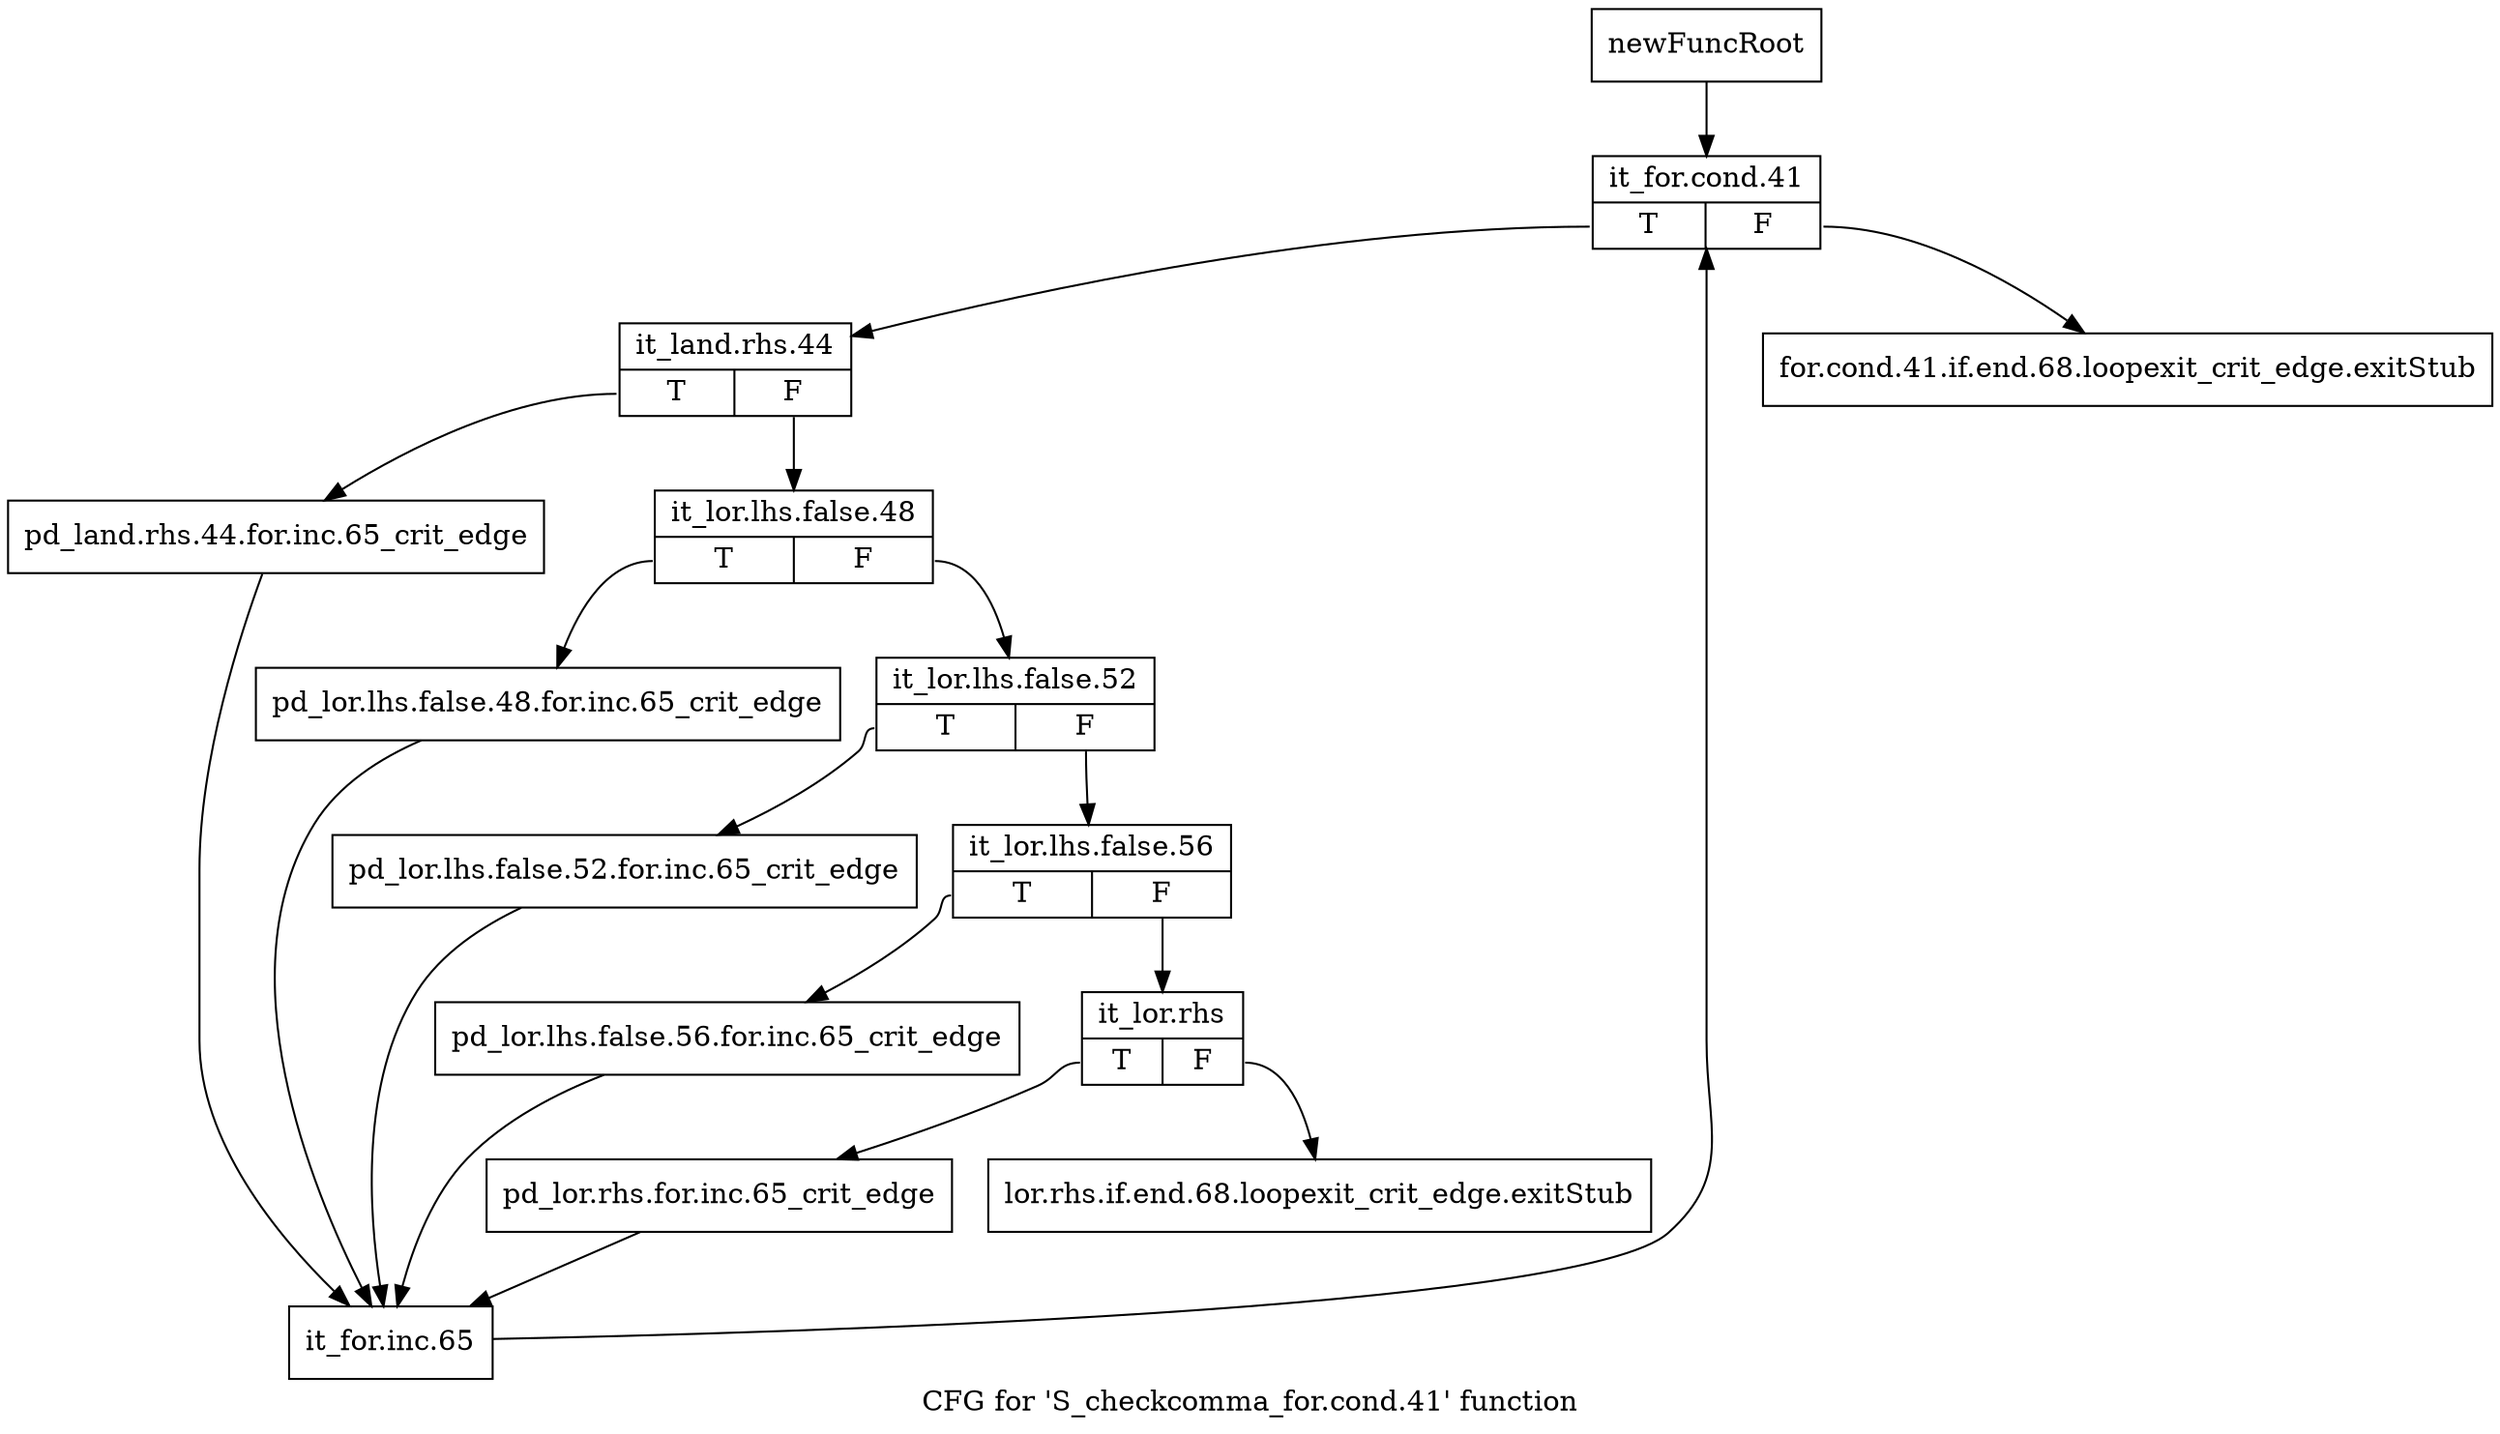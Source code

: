 digraph "CFG for 'S_checkcomma_for.cond.41' function" {
	label="CFG for 'S_checkcomma_for.cond.41' function";

	Node0x57ab300 [shape=record,label="{newFuncRoot}"];
	Node0x57ab300 -> Node0x57ab3f0;
	Node0x57ab350 [shape=record,label="{for.cond.41.if.end.68.loopexit_crit_edge.exitStub}"];
	Node0x57ab3a0 [shape=record,label="{lor.rhs.if.end.68.loopexit_crit_edge.exitStub}"];
	Node0x57ab3f0 [shape=record,label="{it_for.cond.41|{<s0>T|<s1>F}}"];
	Node0x57ab3f0:s0 -> Node0x57ab440;
	Node0x57ab3f0:s1 -> Node0x57ab350;
	Node0x57ab440 [shape=record,label="{it_land.rhs.44|{<s0>T|<s1>F}}"];
	Node0x57ab440:s0 -> Node0x57ab710;
	Node0x57ab440:s1 -> Node0x57ab490;
	Node0x57ab490 [shape=record,label="{it_lor.lhs.false.48|{<s0>T|<s1>F}}"];
	Node0x57ab490:s0 -> Node0x57ab6c0;
	Node0x57ab490:s1 -> Node0x57ab4e0;
	Node0x57ab4e0 [shape=record,label="{it_lor.lhs.false.52|{<s0>T|<s1>F}}"];
	Node0x57ab4e0:s0 -> Node0x57ab670;
	Node0x57ab4e0:s1 -> Node0x57ab530;
	Node0x57ab530 [shape=record,label="{it_lor.lhs.false.56|{<s0>T|<s1>F}}"];
	Node0x57ab530:s0 -> Node0x57ab620;
	Node0x57ab530:s1 -> Node0x57ab580;
	Node0x57ab580 [shape=record,label="{it_lor.rhs|{<s0>T|<s1>F}}"];
	Node0x57ab580:s0 -> Node0x57ab5d0;
	Node0x57ab580:s1 -> Node0x57ab3a0;
	Node0x57ab5d0 [shape=record,label="{pd_lor.rhs.for.inc.65_crit_edge}"];
	Node0x57ab5d0 -> Node0x57ab760;
	Node0x57ab620 [shape=record,label="{pd_lor.lhs.false.56.for.inc.65_crit_edge}"];
	Node0x57ab620 -> Node0x57ab760;
	Node0x57ab670 [shape=record,label="{pd_lor.lhs.false.52.for.inc.65_crit_edge}"];
	Node0x57ab670 -> Node0x57ab760;
	Node0x57ab6c0 [shape=record,label="{pd_lor.lhs.false.48.for.inc.65_crit_edge}"];
	Node0x57ab6c0 -> Node0x57ab760;
	Node0x57ab710 [shape=record,label="{pd_land.rhs.44.for.inc.65_crit_edge}"];
	Node0x57ab710 -> Node0x57ab760;
	Node0x57ab760 [shape=record,label="{it_for.inc.65}"];
	Node0x57ab760 -> Node0x57ab3f0;
}
